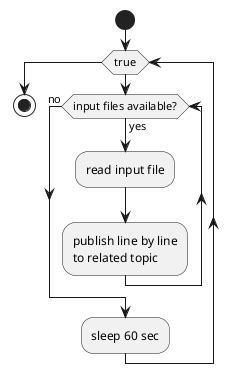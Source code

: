 @startuml
start
    while (true)
        while (input files available?) is (yes)
          :read input file;
          :publish line by line\nto related topic;
        endwhile (no)
        :sleep 60 sec;
    endwhile
stop
@enduml